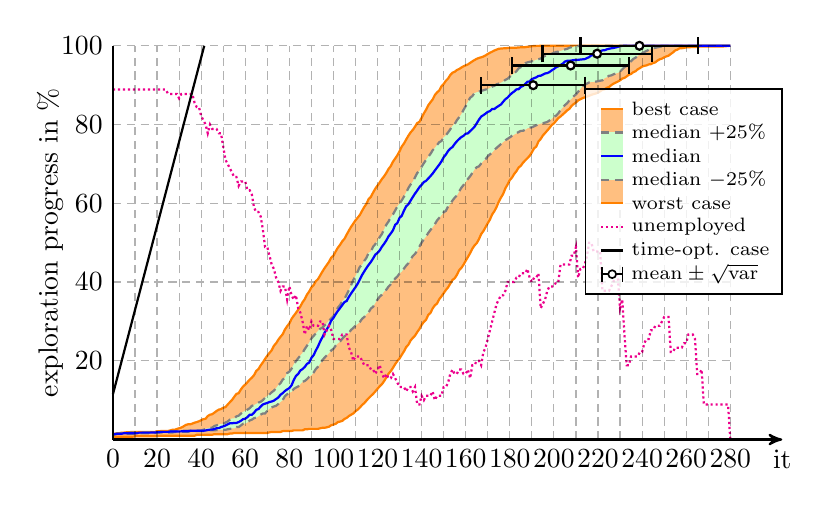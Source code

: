 \begin{tikzpicture}[thick]


% plot data, scaled to 8cm
\begin{scope}[yscale=0.05, xscale=0.028]
\draw[draw=orange, fill=orange!50] (0.00, 0.69) -- (1.00, 0.71) -- (2.00, 0.71) -- (3.00, 0.71) -- (4.00, 0.71) -- (5.00, 0.71) -- (6.00, 0.71) -- (7.00, 0.71) -- (8.00, 0.71) -- (9.00, 0.71) -- (10.00, 0.82) -- (11.00, 0.82) -- (12.00, 0.82) -- (13.00, 0.82) -- (14.00, 0.82) -- (15.00, 0.82) -- (16.00, 0.82) -- (17.00, 0.82) -- (18.00, 0.82) -- (19.00, 0.82) -- (20.00, 0.92) -- (21.00, 0.92) -- (22.00, 0.97) -- (23.00, 0.97) -- (24.00, 0.97) -- (25.00, 0.97) -- (26.00, 0.97) -- (27.00, 0.97) -- (28.00, 0.97) -- (29.00, 0.97) -- (30.00, 0.97) -- (31.00, 0.97) -- (32.00, 0.97) -- (33.00, 0.97) -- (34.00, 0.97) -- (35.00, 0.97) -- (36.00, 0.97) -- (37.00, 0.97) -- (38.00, 1.20) -- (39.00, 1.22) -- (40.00, 1.22) -- (41.00, 1.22) -- (42.00, 1.22) -- (43.00, 1.22) -- (44.00, 1.22) -- (45.00, 1.22) -- (46.00, 1.37) -- (47.00, 1.37) -- (48.00, 1.37) -- (49.00, 1.37) -- (50.00, 1.37) -- (51.00, 1.37) -- (52.00, 1.37) -- (53.00, 1.53) -- (54.00, 1.53) -- (55.00, 1.66) -- (56.00, 1.66) -- (57.00, 1.68) -- (58.00, 1.68) -- (59.00, 1.68) -- (60.00, 1.68) -- (61.00, 1.68) -- (62.00, 1.68) -- (63.00, 1.68) -- (64.00, 1.68) -- (65.00, 1.68) -- (66.00, 1.68) -- (67.00, 1.68) -- (68.00, 1.68) -- (69.00, 1.68) -- (70.00, 1.68) -- (71.00, 1.83) -- (72.00, 1.93) -- (73.00, 1.93) -- (74.00, 1.93) -- (75.00, 1.93) -- (76.00, 1.93) -- (77.00, 2.14) -- (78.00, 2.18) -- (79.00, 2.18) -- (80.00, 2.18) -- (81.00, 2.18) -- (82.00, 2.33) -- (83.00, 2.33) -- (84.00, 2.33) -- (85.00, 2.33) -- (86.00, 2.33) -- (87.00, 2.60) -- (88.00, 2.60) -- (89.00, 2.71) -- (90.00, 2.71) -- (91.00, 2.71) -- (92.00, 2.71) -- (93.00, 2.71) -- (94.00, 2.86) -- (95.00, 2.98) -- (96.00, 2.98) -- (97.00, 3.11) -- (98.00, 3.26) -- (99.00, 3.63) -- (100.00, 3.80) -- (101.00, 3.99) -- (102.00, 4.43) -- (103.00, 4.56) -- (104.00, 4.73) -- (105.00, 5.23) -- (106.00, 5.48) -- (107.00, 5.97) -- (108.00, 6.30) -- (109.00, 6.62) -- (110.00, 7.20) -- (111.00, 7.58) -- (112.00, 8.13) -- (113.00, 8.78) -- (114.00, 9.24) -- (115.00, 9.91) -- (116.00, 10.52) -- (117.00, 11.07) -- (118.00, 11.59) -- (119.00, 12.22) -- (120.00, 12.90) -- (121.00, 13.53) -- (122.00, 14.07) -- (123.00, 14.85) -- (124.00, 15.77) -- (125.00, 16.72) -- (126.00, 17.37) -- (127.00, 18.21) -- (128.00, 19.13) -- (129.00, 19.95) -- (130.00, 20.60) -- (131.00, 21.53) -- (132.00, 22.41) -- (133.00, 23.48) -- (134.00, 24.09) -- (135.00, 25.16) -- (136.00, 25.81) -- (137.00, 26.38) -- (138.00, 27.28) -- (139.00, 28.06) -- (140.00, 29.13) -- (141.00, 29.89) -- (142.00, 30.41) -- (143.00, 31.65) -- (144.00, 32.16) -- (145.00, 33.29) -- (146.00, 34.09) -- (147.00, 34.53) -- (148.00, 35.64) -- (149.00, 36.36) -- (150.00, 37.18) -- (151.00, 37.98) -- (152.00, 38.65) -- (153.00, 39.59) -- (154.00, 40.54) -- (155.00, 40.96) -- (156.00, 41.82) -- (157.00, 43.00) -- (158.00, 43.58) -- (159.00, 44.40) -- (160.00, 45.43) -- (161.00, 46.36) -- (162.00, 47.34) -- (163.00, 48.46) -- (164.00, 49.30) -- (165.00, 49.88) -- (166.00, 50.89) -- (167.00, 52.17) -- (168.00, 52.93) -- (169.00, 53.94) -- (170.00, 54.95) -- (171.00, 55.89) -- (172.00, 57.19) -- (173.00, 57.99) -- (174.00, 59.08) -- (175.00, 60.41) -- (176.00, 61.46) -- (177.00, 62.40) -- (178.00, 63.81) -- (179.00, 64.80) -- (180.00, 65.91) -- (181.00, 66.52) -- (182.00, 67.46) -- (183.00, 68.16) -- (184.00, 69.08) -- (185.00, 69.52) -- (186.00, 70.32) -- (187.00, 70.89) -- (188.00, 71.46) -- (189.00, 72.06) -- (190.00, 72.93) -- (191.00, 73.96) -- (192.00, 74.40) -- (193.00, 75.70) -- (194.00, 76.33) -- (195.00, 77.23) -- (196.00, 77.84) -- (197.00, 78.49) -- (198.00, 79.14) -- (199.00, 79.88) -- (200.00, 80.28) -- (201.00, 80.97) -- (202.00, 81.64) -- (203.00, 82.04) -- (204.00, 82.55) -- (205.00, 83.05) -- (206.00, 83.60) -- (207.00, 83.97) -- (208.00, 84.73) -- (209.00, 85.21) -- (210.00, 85.61) -- (211.00, 86.16) -- (212.00, 86.43) -- (213.00, 86.70) -- (214.00, 86.91) -- (215.00, 87.10) -- (216.00, 87.33) -- (217.00, 87.54) -- (218.00, 87.73) -- (219.00, 87.90) -- (220.00, 88.11) -- (221.00, 88.45) -- (222.00, 88.83) -- (223.00, 88.95) -- (224.00, 89.35) -- (225.00, 89.52) -- (226.00, 90.00) -- (227.00, 90.38) -- (228.00, 90.65) -- (229.00, 90.91) -- (230.00, 91.24) -- (231.00, 91.68) -- (232.00, 91.85) -- (233.00, 92.23) -- (234.00, 92.65) -- (235.00, 92.86) -- (236.00, 93.30) -- (237.00, 93.53) -- (238.00, 94.03) -- (239.00, 94.33) -- (240.00, 94.71) -- (241.00, 94.92) -- (242.00, 95.02) -- (243.00, 95.27) -- (244.00, 95.34) -- (245.00, 95.63) -- (246.00, 95.80) -- (247.00, 96.26) -- (248.00, 96.58) -- (249.00, 96.74) -- (250.00, 97.08) -- (251.00, 97.31) -- (252.00, 97.50) -- (253.00, 97.92) -- (254.00, 98.32) -- (255.00, 98.82) -- (256.00, 99.03) -- (257.00, 99.37) -- (258.00, 99.39) -- (259.00, 99.47) -- (260.00, 99.60) -- (261.00, 99.60) -- (262.00, 99.66) -- (263.00, 99.71) -- (264.00, 99.71) -- (265.00, 99.73) -- (266.00, 99.79) -- (267.00, 99.79) -- (268.00, 99.79) -- (269.00, 99.79) -- (270.00, 99.79) -- (271.00, 99.79) -- (272.00, 99.79) -- (273.00, 99.79) -- (274.00, 99.79) -- (275.00, 99.79) -- (276.00, 99.81) -- (277.00, 99.85) -- (278.00, 99.89) -- (279.00, 99.96) -- (280.00, 100.00) -- (280.00, 100.00) -- (279.00, 100.00) -- (278.00, 100.00) -- (277.00, 100.00) -- (276.00, 100.00) -- (275.00, 100.00) -- (274.00, 100.00) -- (273.00, 100.00) -- (272.00, 100.00) -- (271.00, 100.00) -- (270.00, 100.00) -- (269.00, 100.00) -- (268.00, 100.00) -- (267.00, 100.00) -- (266.00, 100.00) -- (265.00, 100.00) -- (264.00, 100.00) -- (263.00, 100.00) -- (262.00, 100.00) -- (261.00, 100.00) -- (260.00, 100.00) -- (259.00, 100.00) -- (258.00, 100.00) -- (257.00, 100.00) -- (256.00, 100.00) -- (255.00, 100.00) -- (254.00, 100.00) -- (253.00, 100.00) -- (252.00, 100.00) -- (251.00, 100.00) -- (250.00, 100.00) -- (249.00, 100.00) -- (248.00, 100.00) -- (247.00, 100.00) -- (246.00, 100.00) -- (245.00, 100.00) -- (244.00, 100.00) -- (243.00, 100.00) -- (242.00, 100.00) -- (241.00, 100.00) -- (240.00, 100.00) -- (239.00, 100.00) -- (238.00, 100.00) -- (237.00, 100.00) -- (236.00, 100.00) -- (235.00, 100.00) -- (234.00, 100.00) -- (233.00, 100.00) -- (232.00, 100.00) -- (231.00, 100.00) -- (230.00, 100.00) -- (229.00, 100.00) -- (228.00, 100.00) -- (227.00, 100.00) -- (226.00, 100.00) -- (225.00, 100.00) -- (224.00, 100.00) -- (223.00, 100.00) -- (222.00, 100.00) -- (221.00, 100.00) -- (220.00, 100.00) -- (219.00, 100.00) -- (218.00, 100.00) -- (217.00, 100.00) -- (216.00, 100.00) -- (215.00, 100.00) -- (214.00, 100.00) -- (213.00, 100.00) -- (212.00, 100.00) -- (211.00, 100.00) -- (210.00, 100.00) -- (209.00, 100.00) -- (208.00, 100.00) -- (207.00, 100.00) -- (206.00, 100.00) -- (205.00, 100.00) -- (204.00, 100.00) -- (203.00, 100.00) -- (202.00, 100.00) -- (201.00, 100.00) -- (200.00, 100.00) -- (199.00, 100.00) -- (198.00, 100.00) -- (197.00, 100.00) -- (196.00, 100.00) -- (195.00, 100.00) -- (194.00, 100.00) -- (193.00, 99.98) -- (192.00, 99.98) -- (191.00, 99.96) -- (190.00, 99.89) -- (189.00, 99.81) -- (188.00, 99.75) -- (187.00, 99.66) -- (186.00, 99.66) -- (185.00, 99.62) -- (184.00, 99.58) -- (183.00, 99.52) -- (182.00, 99.50) -- (181.00, 99.50) -- (180.00, 99.50) -- (179.00, 99.45) -- (178.00, 99.37) -- (177.00, 99.35) -- (176.00, 99.31) -- (175.00, 99.24) -- (174.00, 99.03) -- (173.00, 98.80) -- (172.00, 98.51) -- (171.00, 98.24) -- (170.00, 97.92) -- (169.00, 97.56) -- (168.00, 97.27) -- (167.00, 97.08) -- (166.00, 96.91) -- (165.00, 96.70) -- (164.00, 96.39) -- (163.00, 96.05) -- (162.00, 95.67) -- (161.00, 95.27) -- (160.00, 95.04) -- (159.00, 94.79) -- (158.00, 94.48) -- (157.00, 94.10) -- (156.00, 93.85) -- (155.00, 93.40) -- (154.00, 93.17) -- (153.00, 92.59) -- (152.00, 91.68) -- (151.00, 91.14) -- (150.00, 90.30) -- (149.00, 89.71) -- (148.00, 88.66) -- (147.00, 88.17) -- (146.00, 87.50) -- (145.00, 86.37) -- (144.00, 85.65) -- (143.00, 84.88) -- (142.00, 83.76) -- (141.00, 82.82) -- (140.00, 81.71) -- (139.00, 80.68) -- (138.00, 80.38) -- (137.00, 79.46) -- (136.00, 78.64) -- (135.00, 78.01) -- (134.00, 77.17) -- (133.00, 76.20) -- (132.00, 75.19) -- (131.00, 74.42) -- (130.00, 73.22) -- (129.00, 72.21) -- (128.00, 71.37) -- (127.00, 70.57) -- (126.00, 69.44) -- (125.00, 68.73) -- (124.00, 67.72) -- (123.00, 66.86) -- (122.00, 66.18) -- (121.00, 65.30) -- (120.00, 64.50) -- (119.00, 63.73) -- (118.00, 62.74) -- (117.00, 61.65) -- (116.00, 61.10) -- (115.00, 59.90) -- (114.00, 59.08) -- (113.00, 58.10) -- (112.00, 57.05) -- (111.00, 56.35) -- (110.00, 55.68) -- (109.00, 54.84) -- (108.00, 54.02) -- (107.00, 53.06) -- (106.00, 52.05) -- (105.00, 50.98) -- (104.00, 50.35) -- (103.00, 49.44) -- (102.00, 48.73) -- (101.00, 47.76) -- (100.00, 46.69) -- (99.00, 46.21) -- (98.00, 45.14) -- (97.00, 44.34) -- (96.00, 43.54) -- (95.00, 42.66) -- (94.00, 41.69) -- (93.00, 40.75) -- (92.00, 40.20) -- (91.00, 39.21) -- (90.00, 38.63) -- (89.00, 37.58) -- (88.00, 36.82) -- (87.00, 35.66) -- (86.00, 34.87) -- (85.00, 33.82) -- (84.00, 32.98) -- (83.00, 32.16) -- (82.00, 31.44) -- (81.00, 30.64) -- (80.00, 29.49) -- (79.00, 28.78) -- (78.00, 27.94) -- (77.00, 26.76) -- (76.00, 26.09) -- (75.00, 25.35) -- (74.00, 24.45) -- (73.00, 23.82) -- (72.00, 22.68) -- (71.00, 21.99) -- (70.00, 21.28) -- (69.00, 20.48) -- (68.00, 19.60) -- (67.00, 18.82) -- (66.00, 17.90) -- (65.00, 17.43) -- (64.00, 16.36) -- (63.00, 15.71) -- (62.00, 15.21) -- (61.00, 14.56) -- (60.00, 13.95) -- (59.00, 13.46) -- (58.00, 12.69) -- (57.00, 11.76) -- (56.00, 11.59) -- (55.00, 10.84) -- (54.00, 10.04) -- (53.00, 9.47) -- (52.00, 8.86) -- (51.00, 8.23) -- (50.00, 8.07) -- (49.00, 7.73) -- (48.00, 7.60) -- (47.00, 7.25) -- (46.00, 6.83) -- (45.00, 6.43) -- (44.00, 6.30) -- (43.00, 5.97) -- (42.00, 5.27) -- (41.00, 5.17) -- (40.00, 4.89) -- (39.00, 4.64) -- (38.00, 4.43) -- (37.00, 4.28) -- (36.00, 4.05) -- (35.00, 3.86) -- (34.00, 3.86) -- (33.00, 3.70) -- (32.00, 3.34) -- (31.00, 3.05) -- (30.00, 2.86) -- (29.00, 2.67) -- (28.00, 2.48) -- (27.00, 2.48) -- (26.00, 2.31) -- (25.00, 2.18) -- (24.00, 2.18) -- (23.00, 2.16) -- (22.00, 2.16) -- (21.00, 2.12) -- (20.00, 2.12) -- (19.00, 1.91) -- (18.00, 1.89) -- (17.00, 1.89) -- (16.00, 1.89) -- (15.00, 1.89) -- (14.00, 1.89) -- (13.00, 1.89) -- (12.00, 1.89) -- (11.00, 1.89) -- (10.00, 1.89) -- (9.00, 1.89) -- (8.00, 1.89) -- (7.00, 1.83) -- (6.00, 1.83) -- (5.00, 1.76) -- (4.00, 1.76) -- (3.00, 1.62) -- (2.00, 1.62) -- (1.00, 1.47) -- (0.00, 1.28);
\draw[gray, densely dashed, fill=green!20] (0.00, 1.28) -- (1.00, 1.28) -- (2.00, 1.47) -- (3.00, 1.47) -- (4.00, 1.47) -- (5.00, 1.47) -- (6.00, 1.47) -- (7.00, 1.47) -- (8.00, 1.47) -- (9.00, 1.47) -- (10.00, 1.53) -- (11.00, 1.62) -- (12.00, 1.62) -- (13.00, 1.62) -- (14.00, 1.62) -- (15.00, 1.62) -- (16.00, 1.62) -- (17.00, 1.62) -- (18.00, 1.68) -- (19.00, 1.68) -- (20.00, 1.79) -- (21.00, 1.79) -- (22.00, 1.79) -- (23.00, 1.79) -- (24.00, 1.79) -- (25.00, 1.79) -- (26.00, 1.79) -- (27.00, 1.79) -- (28.00, 1.93) -- (29.00, 1.95) -- (30.00, 1.95) -- (31.00, 1.95) -- (32.00, 1.95) -- (33.00, 1.95) -- (34.00, 1.95) -- (35.00, 2.12) -- (36.00, 2.18) -- (37.00, 2.18) -- (38.00, 2.18) -- (39.00, 2.18) -- (40.00, 2.18) -- (41.00, 2.18) -- (42.00, 2.21) -- (43.00, 2.21) -- (44.00, 2.37) -- (45.00, 2.37) -- (46.00, 2.37) -- (47.00, 2.39) -- (48.00, 2.46) -- (49.00, 2.46) -- (50.00, 2.46) -- (51.00, 2.46) -- (52.00, 2.60) -- (53.00, 2.71) -- (54.00, 2.81) -- (55.00, 2.81) -- (56.00, 3.17) -- (57.00, 3.17) -- (58.00, 3.57) -- (59.00, 3.99) -- (60.00, 4.05) -- (61.00, 4.35) -- (62.00, 4.83) -- (63.00, 5.06) -- (64.00, 5.42) -- (65.00, 5.59) -- (66.00, 5.92) -- (67.00, 6.32) -- (68.00, 6.62) -- (69.00, 6.62) -- (70.00, 7.31) -- (71.00, 7.88) -- (72.00, 8.15) -- (73.00, 8.40) -- (74.00, 8.59) -- (75.00, 9.03) -- (76.00, 9.54) -- (77.00, 10.02) -- (78.00, 11.01) -- (79.00, 11.49) -- (80.00, 11.87) -- (81.00, 12.10) -- (82.00, 12.85) -- (83.00, 13.19) -- (84.00, 13.48) -- (85.00, 14.07) -- (86.00, 14.68) -- (87.00, 14.87) -- (88.00, 15.33) -- (89.00, 15.92) -- (90.00, 16.34) -- (91.00, 17.01) -- (92.00, 17.90) -- (93.00, 18.50) -- (94.00, 19.32) -- (95.00, 20.18) -- (96.00, 20.81) -- (97.00, 21.40) -- (98.00, 21.95) -- (99.00, 22.64) -- (100.00, 23.04) -- (101.00, 23.84) -- (102.00, 24.45) -- (103.00, 24.89) -- (104.00, 25.60) -- (105.00, 26.21) -- (106.00, 26.59) -- (107.00, 27.03) -- (108.00, 27.85) -- (109.00, 28.33) -- (110.00, 28.90) -- (111.00, 29.38) -- (112.00, 29.87) -- (113.00, 30.67) -- (114.00, 31.13) -- (115.00, 31.86) -- (116.00, 32.33) -- (117.00, 33.29) -- (118.00, 33.71) -- (119.00, 34.74) -- (120.00, 35.54) -- (121.00, 36.29) -- (122.00, 36.82) -- (123.00, 37.62) -- (124.00, 38.06) -- (125.00, 38.86) -- (126.00, 39.42) -- (127.00, 40.20) -- (128.00, 40.87) -- (129.00, 41.42) -- (130.00, 42.16) -- (131.00, 42.68) -- (132.00, 43.42) -- (133.00, 44.17) -- (134.00, 44.78) -- (135.00, 45.75) -- (136.00, 46.61) -- (137.00, 47.15) -- (138.00, 47.95) -- (139.00, 49.00) -- (140.00, 50.01) -- (141.00, 50.85) -- (142.00, 51.56) -- (143.00, 52.47) -- (144.00, 53.22) -- (145.00, 53.92) -- (146.00, 54.72) -- (147.00, 55.64) -- (148.00, 56.31) -- (149.00, 56.98) -- (150.00, 57.72) -- (151.00, 58.08) -- (152.00, 59.17) -- (153.00, 59.82) -- (154.00, 60.70) -- (155.00, 61.42) -- (156.00, 61.98) -- (157.00, 62.99) -- (158.00, 63.94) -- (159.00, 64.63) -- (160.00, 65.45) -- (161.00, 66.18) -- (162.00, 66.88) -- (163.00, 67.72) -- (164.00, 68.60) -- (165.00, 69.17) -- (166.00, 69.38) -- (167.00, 70.11) -- (168.00, 70.78) -- (169.00, 71.20) -- (170.00, 71.92) -- (171.00, 72.44) -- (172.00, 72.88) -- (173.00, 73.56) -- (174.00, 74.08) -- (175.00, 74.56) -- (176.00, 75.07) -- (177.00, 75.59) -- (178.00, 76.01) -- (179.00, 76.37) -- (180.00, 76.75) -- (181.00, 77.15) -- (182.00, 77.44) -- (183.00, 77.78) -- (184.00, 78.11) -- (185.00, 78.39) -- (186.00, 78.41) -- (187.00, 78.70) -- (188.00, 79.04) -- (189.00, 79.21) -- (190.00, 79.31) -- (191.00, 79.56) -- (192.00, 79.82) -- (193.00, 80.07) -- (194.00, 80.24) -- (195.00, 80.34) -- (196.00, 80.49) -- (197.00, 80.66) -- (198.00, 81.05) -- (199.00, 81.41) -- (200.00, 81.96) -- (201.00, 82.27) -- (202.00, 82.86) -- (203.00, 83.68) -- (204.00, 84.33) -- (205.00, 84.94) -- (206.00, 85.42) -- (207.00, 86.12) -- (208.00, 86.54) -- (209.00, 87.19) -- (210.00, 87.65) -- (211.00, 88.32) -- (212.00, 89.08) -- (213.00, 89.77) -- (214.00, 90.11) -- (215.00, 90.42) -- (216.00, 90.70) -- (217.00, 90.82) -- (218.00, 90.86) -- (219.00, 90.91) -- (220.00, 91.01) -- (221.00, 91.14) -- (222.00, 91.22) -- (223.00, 91.75) -- (224.00, 92.02) -- (225.00, 92.38) -- (226.00, 92.48) -- (227.00, 92.75) -- (228.00, 92.94) -- (229.00, 93.11) -- (230.00, 93.45) -- (231.00, 94.03) -- (232.00, 94.56) -- (233.00, 94.92) -- (234.00, 95.42) -- (235.00, 96.09) -- (236.00, 96.66) -- (237.00, 96.98) -- (238.00, 97.40) -- (239.00, 97.84) -- (240.00, 98.09) -- (241.00, 98.40) -- (242.00, 98.70) -- (243.00, 98.97) -- (244.00, 99.26) -- (245.00, 99.37) -- (246.00, 99.50) -- (247.00, 99.62) -- (248.00, 99.75) -- (249.00, 99.85) -- (250.00, 99.94) -- (251.00, 99.98) -- (252.00, 99.98) -- (253.00, 99.98) -- (254.00, 99.98) -- (255.00, 99.98) -- (256.00, 99.98) -- (257.00, 99.98) -- (258.00, 99.98) -- (259.00, 99.98) -- (260.00, 99.98) -- (261.00, 99.98) -- (262.00, 99.98) -- (263.00, 99.98) -- (264.00, 99.98) -- (265.00, 100.00) -- (266.00, 100.00) -- (267.00, 100.00) -- (268.00, 100.00) -- (269.00, 100.00) -- (270.00, 100.00) -- (271.00, 100.00) -- (272.00, 100.00) -- (273.00, 100.00) -- (274.00, 100.00) -- (275.00, 100.00) -- (276.00, 100.00) -- (277.00, 100.00) -- (278.00, 100.00) -- (279.00, 100.00) -- (280.00, 100.00) -- (280.00, 100.00) -- (279.00, 100.00) -- (278.00, 100.00) -- (277.00, 100.00) -- (276.00, 100.00) -- (275.00, 100.00) -- (274.00, 100.00) -- (273.00, 100.00) -- (272.00, 100.00) -- (271.00, 100.00) -- (270.00, 100.00) -- (269.00, 100.00) -- (268.00, 100.00) -- (267.00, 100.00) -- (266.00, 100.00) -- (265.00, 100.00) -- (264.00, 100.00) -- (263.00, 100.00) -- (262.00, 100.00) -- (261.00, 100.00) -- (260.00, 100.00) -- (259.00, 100.00) -- (258.00, 100.00) -- (257.00, 100.00) -- (256.00, 100.00) -- (255.00, 100.00) -- (254.00, 100.00) -- (253.00, 100.00) -- (252.00, 100.00) -- (251.00, 100.00) -- (250.00, 100.00) -- (249.00, 100.00) -- (248.00, 100.00) -- (247.00, 100.00) -- (246.00, 100.00) -- (245.00, 100.00) -- (244.00, 100.00) -- (243.00, 100.00) -- (242.00, 100.00) -- (241.00, 100.00) -- (240.00, 100.00) -- (239.00, 100.00) -- (238.00, 100.00) -- (237.00, 100.00) -- (236.00, 100.00) -- (235.00, 100.00) -- (234.00, 100.00) -- (233.00, 100.00) -- (232.00, 100.00) -- (231.00, 100.00) -- (230.00, 100.00) -- (229.00, 100.00) -- (228.00, 100.00) -- (227.00, 100.00) -- (226.00, 100.00) -- (225.00, 100.00) -- (224.00, 100.00) -- (223.00, 100.00) -- (222.00, 100.00) -- (221.00, 99.98) -- (220.00, 99.98) -- (219.00, 99.98) -- (218.00, 99.98) -- (217.00, 99.98) -- (216.00, 99.98) -- (215.00, 99.98) -- (214.00, 99.98) -- (213.00, 99.98) -- (212.00, 99.98) -- (211.00, 99.92) -- (210.00, 99.89) -- (209.00, 99.81) -- (208.00, 99.64) -- (207.00, 99.52) -- (206.00, 99.22) -- (205.00, 99.08) -- (204.00, 98.89) -- (203.00, 98.70) -- (202.00, 98.49) -- (201.00, 98.45) -- (200.00, 98.21) -- (199.00, 97.98) -- (198.00, 97.88) -- (197.00, 97.69) -- (196.00, 97.42) -- (195.00, 97.19) -- (194.00, 96.77) -- (193.00, 96.60) -- (192.00, 96.45) -- (191.00, 96.24) -- (190.00, 96.05) -- (189.00, 95.93) -- (188.00, 95.80) -- (187.00, 95.59) -- (186.00, 95.19) -- (185.00, 94.58) -- (184.00, 94.27) -- (183.00, 93.55) -- (182.00, 93.01) -- (181.00, 92.59) -- (180.00, 92.17) -- (179.00, 91.62) -- (178.00, 91.35) -- (177.00, 90.95) -- (176.00, 90.63) -- (175.00, 90.40) -- (174.00, 90.23) -- (173.00, 89.83) -- (172.00, 89.65) -- (171.00, 89.33) -- (170.00, 88.99) -- (169.00, 88.91) -- (168.00, 88.70) -- (167.00, 88.55) -- (166.00, 88.38) -- (165.00, 88.20) -- (164.00, 88.01) -- (163.00, 87.23) -- (162.00, 86.81) -- (161.00, 85.74) -- (160.00, 84.69) -- (159.00, 83.72) -- (158.00, 82.59) -- (157.00, 81.85) -- (156.00, 81.10) -- (155.00, 80.15) -- (154.00, 79.67) -- (153.00, 78.79) -- (152.00, 78.01) -- (151.00, 77.27) -- (150.00, 76.77) -- (149.00, 75.82) -- (148.00, 75.53) -- (147.00, 74.80) -- (146.00, 74.06) -- (145.00, 73.47) -- (144.00, 72.53) -- (143.00, 71.81) -- (142.00, 71.04) -- (141.00, 70.20) -- (140.00, 69.29) -- (139.00, 68.20) -- (138.00, 67.72) -- (137.00, 66.56) -- (136.00, 65.51) -- (135.00, 64.78) -- (134.00, 63.89) -- (133.00, 62.76) -- (132.00, 61.71) -- (131.00, 60.76) -- (130.00, 59.97) -- (129.00, 59.21) -- (128.00, 58.18) -- (127.00, 57.17) -- (126.00, 56.42) -- (125.00, 55.39) -- (124.00, 54.57) -- (123.00, 53.41) -- (122.00, 52.22) -- (121.00, 51.42) -- (120.00, 50.47) -- (119.00, 49.63) -- (118.00, 48.98) -- (117.00, 47.72) -- (116.00, 47.45) -- (115.00, 46.19) -- (114.00, 45.37) -- (113.00, 44.34) -- (112.00, 43.88) -- (111.00, 42.68) -- (110.00, 41.50) -- (109.00, 40.50) -- (108.00, 39.19) -- (107.00, 37.93) -- (106.00, 36.84) -- (105.00, 35.71) -- (104.00, 35.12) -- (103.00, 34.13) -- (102.00, 33.50) -- (101.00, 32.26) -- (100.00, 31.32) -- (99.00, 30.77) -- (98.00, 30.22) -- (97.00, 29.55) -- (96.00, 29.01) -- (95.00, 28.42) -- (94.00, 28.12) -- (93.00, 27.58) -- (92.00, 26.93) -- (91.00, 26.32) -- (90.00, 25.67) -- (89.00, 24.57) -- (88.00, 23.84) -- (87.00, 23.00) -- (86.00, 22.01) -- (85.00, 21.34) -- (84.00, 20.63) -- (83.00, 19.91) -- (82.00, 19.09) -- (81.00, 17.98) -- (80.00, 17.24) -- (79.00, 16.87) -- (78.00, 15.67) -- (77.00, 15.23) -- (76.00, 14.32) -- (75.00, 13.80) -- (74.00, 13.06) -- (73.00, 12.43) -- (72.00, 12.01) -- (71.00, 11.49) -- (70.00, 11.09) -- (69.00, 10.61) -- (68.00, 10.02) -- (67.00, 9.60) -- (66.00, 9.39) -- (65.00, 9.05) -- (64.00, 8.74) -- (63.00, 8.55) -- (62.00, 7.96) -- (61.00, 7.60) -- (60.00, 7.29) -- (59.00, 7.02) -- (58.00, 6.57) -- (57.00, 6.05) -- (56.00, 5.88) -- (55.00, 5.38) -- (54.00, 5.38) -- (53.00, 5.04) -- (52.00, 4.56) -- (51.00, 4.31) -- (50.00, 3.99) -- (49.00, 3.99) -- (48.00, 3.80) -- (47.00, 3.61) -- (46.00, 3.44) -- (45.00, 3.02) -- (44.00, 3.02) -- (43.00, 2.88) -- (42.00, 2.71) -- (41.00, 2.48) -- (40.00, 2.29) -- (39.00, 2.29) -- (38.00, 2.29) -- (37.00, 2.29) -- (36.00, 2.29) -- (35.00, 2.23) -- (34.00, 2.23) -- (33.00, 2.23) -- (32.00, 2.21) -- (31.00, 2.21) -- (30.00, 2.14) -- (29.00, 2.14) -- (28.00, 2.14) -- (27.00, 2.08) -- (26.00, 2.08) -- (25.00, 2.04) -- (24.00, 2.04) -- (23.00, 1.95) -- (22.00, 1.95) -- (21.00, 1.91) -- (20.00, 1.91) -- (19.00, 1.89) -- (18.00, 1.89) -- (17.00, 1.79) -- (16.00, 1.79) -- (15.00, 1.79) -- (14.00, 1.79) -- (13.00, 1.79) -- (12.00, 1.79) -- (11.00, 1.79) -- (10.00, 1.79) -- (9.00, 1.79) -- (8.00, 1.79) -- (7.00, 1.72) -- (6.00, 1.72) -- (5.00, 1.72) -- (4.00, 1.62) -- (3.00, 1.55) -- (2.00, 1.55) -- (1.00, 1.47) -- (0.00, 1.28);
\draw[blue] (0.00, 1.28) -- (1.00, 1.39) -- (2.00, 1.47) -- (3.00, 1.47) -- (4.00, 1.47) -- (5.00, 1.62) -- (6.00, 1.62) -- (7.00, 1.62) -- (8.00, 1.62) -- (9.00, 1.62) -- (10.00, 1.62) -- (11.00, 1.62) -- (12.00, 1.76) -- (13.00, 1.76) -- (14.00, 1.76) -- (15.00, 1.76) -- (16.00, 1.76) -- (17.00, 1.76) -- (18.00, 1.79) -- (19.00, 1.79) -- (20.00, 1.85) -- (21.00, 1.85) -- (22.00, 1.95) -- (23.00, 1.95) -- (24.00, 1.95) -- (25.00, 1.95) -- (26.00, 2.04) -- (27.00, 2.04) -- (28.00, 2.06) -- (29.00, 2.06) -- (30.00, 2.06) -- (31.00, 2.08) -- (32.00, 2.12) -- (33.00, 2.12) -- (34.00, 2.12) -- (35.00, 2.21) -- (36.00, 2.23) -- (37.00, 2.23) -- (38.00, 2.23) -- (39.00, 2.23) -- (40.00, 2.23) -- (41.00, 2.23) -- (42.00, 2.29) -- (43.00, 2.42) -- (44.00, 2.52) -- (45.00, 2.52) -- (46.00, 2.65) -- (47.00, 2.90) -- (48.00, 2.90) -- (49.00, 3.17) -- (50.00, 3.34) -- (51.00, 3.55) -- (52.00, 3.86) -- (53.00, 4.12) -- (54.00, 4.12) -- (55.00, 4.22) -- (56.00, 4.22) -- (57.00, 4.43) -- (58.00, 4.75) -- (59.00, 5.17) -- (60.00, 5.29) -- (61.00, 5.71) -- (62.00, 6.30) -- (63.00, 6.30) -- (64.00, 6.81) -- (65.00, 7.54) -- (66.00, 7.75) -- (67.00, 8.38) -- (68.00, 8.91) -- (69.00, 9.12) -- (70.00, 9.30) -- (71.00, 9.54) -- (72.00, 9.66) -- (73.00, 9.89) -- (74.00, 10.29) -- (75.00, 10.67) -- (76.00, 11.38) -- (77.00, 11.78) -- (78.00, 12.33) -- (79.00, 12.73) -- (80.00, 13.06) -- (81.00, 13.78) -- (82.00, 15.10) -- (83.00, 16.15) -- (84.00, 16.66) -- (85.00, 17.54) -- (86.00, 17.90) -- (87.00, 18.44) -- (88.00, 19.22) -- (89.00, 19.53) -- (90.00, 20.73) -- (91.00, 21.42) -- (92.00, 22.60) -- (93.00, 23.65) -- (94.00, 24.93) -- (95.00, 25.98) -- (96.00, 27.16) -- (97.00, 28.00) -- (98.00, 28.96) -- (99.00, 30.20) -- (100.00, 30.88) -- (101.00, 31.82) -- (102.00, 32.68) -- (103.00, 33.38) -- (104.00, 34.15) -- (105.00, 34.91) -- (106.00, 35.18) -- (107.00, 36.23) -- (108.00, 37.09) -- (109.00, 37.89) -- (110.00, 38.69) -- (111.00, 39.59) -- (112.00, 40.68) -- (113.00, 41.80) -- (114.00, 42.72) -- (115.00, 43.60) -- (116.00, 44.40) -- (117.00, 45.12) -- (118.00, 46.00) -- (119.00, 46.96) -- (120.00, 47.41) -- (121.00, 48.04) -- (122.00, 48.98) -- (123.00, 49.72) -- (124.00, 50.58) -- (125.00, 51.61) -- (126.00, 52.34) -- (127.00, 53.14) -- (128.00, 54.53) -- (129.00, 54.99) -- (130.00, 56.31) -- (131.00, 56.84) -- (132.00, 58.16) -- (133.00, 59.23) -- (134.00, 59.76) -- (135.00, 60.68) -- (136.00, 61.60) -- (137.00, 62.47) -- (138.00, 63.24) -- (139.00, 64.10) -- (140.00, 64.69) -- (141.00, 65.39) -- (142.00, 65.70) -- (143.00, 66.29) -- (144.00, 66.90) -- (145.00, 67.55) -- (146.00, 68.33) -- (147.00, 69.08) -- (148.00, 69.82) -- (149.00, 70.64) -- (150.00, 71.69) -- (151.00, 72.38) -- (152.00, 73.28) -- (153.00, 73.89) -- (154.00, 74.29) -- (155.00, 75.09) -- (156.00, 75.76) -- (157.00, 76.31) -- (158.00, 76.83) -- (159.00, 77.13) -- (160.00, 77.67) -- (161.00, 77.76) -- (162.00, 78.32) -- (163.00, 78.85) -- (164.00, 79.44) -- (165.00, 80.32) -- (166.00, 81.24) -- (167.00, 82.02) -- (168.00, 82.38) -- (169.00, 82.78) -- (170.00, 83.22) -- (171.00, 83.41) -- (172.00, 83.95) -- (173.00, 83.95) -- (174.00, 84.39) -- (175.00, 84.75) -- (176.00, 85.11) -- (177.00, 85.80) -- (178.00, 86.45) -- (179.00, 86.85) -- (180.00, 87.50) -- (181.00, 88.01) -- (182.00, 88.41) -- (183.00, 88.93) -- (184.00, 88.99) -- (185.00, 89.56) -- (186.00, 89.81) -- (187.00, 90.32) -- (188.00, 90.86) -- (189.00, 90.95) -- (190.00, 91.54) -- (191.00, 91.77) -- (192.00, 92.00) -- (193.00, 92.35) -- (194.00, 92.40) -- (195.00, 92.67) -- (196.00, 92.98) -- (197.00, 93.07) -- (198.00, 93.34) -- (199.00, 93.76) -- (200.00, 94.10) -- (201.00, 94.54) -- (202.00, 94.81) -- (203.00, 95.15) -- (204.00, 95.46) -- (205.00, 95.99) -- (206.00, 96.18) -- (207.00, 96.18) -- (208.00, 96.28) -- (209.00, 96.37) -- (210.00, 96.37) -- (211.00, 96.45) -- (212.00, 96.51) -- (213.00, 96.56) -- (214.00, 96.62) -- (215.00, 96.89) -- (216.00, 97.12) -- (217.00, 97.61) -- (218.00, 97.61) -- (219.00, 98.05) -- (220.00, 98.42) -- (221.00, 98.59) -- (222.00, 98.84) -- (223.00, 98.87) -- (224.00, 99.10) -- (225.00, 99.26) -- (226.00, 99.37) -- (227.00, 99.45) -- (228.00, 99.58) -- (229.00, 99.73) -- (230.00, 99.94) -- (231.00, 99.98) -- (232.00, 100.00) -- (233.00, 100.00) -- (234.00, 100.00) -- (235.00, 100.00) -- (236.00, 100.00) -- (237.00, 100.00) -- (238.00, 100.00) -- (239.00, 100.00) -- (240.00, 100.00) -- (241.00, 100.00) -- (242.00, 100.00) -- (243.00, 100.00) -- (244.00, 100.00) -- (245.00, 100.00) -- (246.00, 100.00) -- (247.00, 100.00) -- (248.00, 100.00) -- (249.00, 100.00) -- (250.00, 100.00) -- (251.00, 100.00) -- (252.00, 100.00) -- (253.00, 100.00) -- (254.00, 100.00) -- (255.00, 100.00) -- (256.00, 100.00) -- (257.00, 100.00) -- (258.00, 100.00) -- (259.00, 100.00) -- (260.00, 100.00) -- (261.00, 100.00) -- (262.00, 100.00) -- (263.00, 100.00) -- (264.00, 100.00) -- (265.00, 100.00) -- (266.00, 100.00) -- (267.00, 100.00) -- (268.00, 100.00) -- (269.00, 100.00) -- (270.00, 100.00) -- (271.00, 100.00) -- (272.00, 100.00) -- (273.00, 100.00) -- (274.00, 100.00) -- (275.00, 100.00) -- (276.00, 100.00) -- (277.00, 100.00) -- (278.00, 100.00) -- (279.00, 100.00) -- (280.00, 100.00);
\draw[densely dotted, magenta] (0.00, 88.89) -- (1.00, 88.89) -- (2.00, 88.89) -- (3.00, 88.89) -- (4.00, 88.89) -- (5.00, 88.89) -- (6.00, 88.89) -- (7.00, 88.89) -- (8.00, 88.89) -- (9.00, 88.89) -- (10.00, 88.89) -- (11.00, 88.89) -- (12.00, 88.89) -- (13.00, 88.89) -- (14.00, 88.89) -- (15.00, 88.89) -- (16.00, 88.89) -- (17.00, 88.89) -- (18.00, 88.89) -- (19.00, 88.89) -- (20.00, 88.89) -- (21.00, 88.89) -- (22.00, 88.89) -- (23.00, 88.89) -- (24.00, 88.89) -- (25.00, 87.78) -- (26.00, 87.78) -- (27.00, 87.78) -- (28.00, 87.78) -- (29.00, 87.78) -- (30.00, 86.67) -- (31.00, 87.78) -- (32.00, 87.78) -- (33.00, 87.78) -- (34.00, 87.78) -- (35.00, 87.78) -- (36.00, 87.78) -- (37.00, 85.56) -- (38.00, 84.44) -- (39.00, 84.44) -- (40.00, 82.22) -- (41.00, 81.11) -- (42.00, 80.00) -- (43.00, 77.78) -- (44.00, 80.00) -- (45.00, 78.89) -- (46.00, 78.89) -- (47.00, 78.89) -- (48.00, 77.78) -- (49.00, 77.78) -- (50.00, 74.44) -- (51.00, 71.11) -- (52.00, 70.00) -- (53.00, 68.89) -- (54.00, 67.78) -- (55.00, 66.67) -- (56.00, 66.67) -- (57.00, 64.44) -- (58.00, 65.56) -- (59.00, 65.56) -- (60.00, 65.56) -- (61.00, 63.33) -- (62.00, 63.33) -- (63.00, 62.22) -- (64.00, 58.89) -- (65.00, 57.78) -- (66.00, 57.78) -- (67.00, 56.67) -- (68.00, 53.33) -- (69.00, 48.89) -- (70.00, 48.89) -- (71.00, 46.67) -- (72.00, 44.44) -- (73.00, 43.33) -- (74.00, 41.11) -- (75.00, 40.00) -- (76.00, 37.78) -- (77.00, 38.89) -- (78.00, 38.89) -- (79.00, 35.56) -- (80.00, 38.89) -- (81.00, 36.67) -- (82.00, 35.56) -- (83.00, 36.67) -- (84.00, 33.33) -- (85.00, 32.22) -- (86.00, 30.00) -- (87.00, 26.67) -- (88.00, 28.89) -- (89.00, 27.78) -- (90.00, 30.00) -- (91.00, 28.89) -- (92.00, 28.89) -- (93.00, 28.89) -- (94.00, 30.00) -- (95.00, 30.00) -- (96.00, 26.67) -- (97.00, 27.78) -- (98.00, 28.89) -- (99.00, 27.78) -- (100.00, 25.56) -- (101.00, 25.56) -- (102.00, 25.56) -- (103.00, 25.56) -- (104.00, 26.67) -- (105.00, 26.67) -- (106.00, 26.67) -- (107.00, 23.33) -- (108.00, 22.22) -- (109.00, 20.00) -- (110.00, 21.11) -- (111.00, 21.11) -- (112.00, 21.11) -- (113.00, 20.00) -- (114.00, 18.89) -- (115.00, 18.89) -- (116.00, 18.89) -- (117.00, 17.78) -- (118.00, 17.78) -- (119.00, 16.67) -- (120.00, 17.78) -- (121.00, 18.89) -- (122.00, 16.67) -- (123.00, 15.56) -- (124.00, 16.67) -- (125.00, 15.56) -- (126.00, 15.56) -- (127.00, 16.67) -- (128.00, 15.56) -- (129.00, 14.44) -- (130.00, 13.33) -- (131.00, 13.33) -- (132.00, 13.33) -- (133.00, 12.22) -- (134.00, 13.33) -- (135.00, 13.33) -- (136.00, 12.22) -- (137.00, 13.33) -- (138.00, 8.89) -- (139.00, 8.89) -- (140.00, 11.11) -- (141.00, 10.00) -- (142.00, 11.11) -- (143.00, 11.11) -- (144.00, 11.11) -- (145.00, 12.22) -- (146.00, 10.00) -- (147.00, 11.11) -- (148.00, 11.11) -- (149.00, 11.11) -- (150.00, 13.33) -- (151.00, 13.33) -- (152.00, 14.44) -- (153.00, 16.67) -- (154.00, 17.78) -- (155.00, 16.67) -- (156.00, 16.67) -- (157.00, 17.78) -- (158.00, 17.78) -- (159.00, 16.67) -- (160.00, 16.67) -- (161.00, 17.78) -- (162.00, 15.56) -- (163.00, 18.89) -- (164.00, 18.89) -- (165.00, 20.00) -- (166.00, 20.00) -- (167.00, 18.89) -- (168.00, 22.22) -- (169.00, 23.33) -- (170.00, 25.56) -- (171.00, 27.78) -- (172.00, 30.00) -- (173.00, 32.22) -- (174.00, 34.44) -- (175.00, 35.56) -- (176.00, 36.67) -- (177.00, 36.67) -- (178.00, 37.78) -- (179.00, 40.00) -- (180.00, 40.00) -- (181.00, 40.00) -- (182.00, 40.00) -- (183.00, 41.11) -- (184.00, 41.11) -- (185.00, 42.22) -- (186.00, 42.22) -- (187.00, 42.22) -- (188.00, 43.33) -- (189.00, 41.11) -- (190.00, 40.00) -- (191.00, 41.11) -- (192.00, 41.11) -- (193.00, 42.22) -- (194.00, 33.33) -- (195.00, 34.44) -- (196.00, 35.56) -- (197.00, 37.78) -- (198.00, 38.89) -- (199.00, 38.89) -- (200.00, 38.89) -- (201.00, 40.00) -- (202.00, 40.00) -- (203.00, 44.44) -- (204.00, 44.44) -- (205.00, 44.44) -- (206.00, 44.44) -- (207.00, 44.44) -- (208.00, 46.67) -- (209.00, 46.67) -- (210.00, 48.89) -- (211.00, 41.11) -- (212.00, 43.33) -- (213.00, 43.33) -- (214.00, 44.44) -- (215.00, 46.67) -- (216.00, 50.00) -- (217.00, 50.00) -- (218.00, 47.78) -- (219.00, 47.78) -- (220.00, 47.78) -- (221.00, 47.78) -- (222.00, 37.78) -- (223.00, 37.78) -- (224.00, 37.78) -- (225.00, 37.78) -- (226.00, 38.89) -- (227.00, 40.00) -- (228.00, 42.22) -- (229.00, 41.11) -- (230.00, 33.33) -- (231.00, 35.56) -- (232.00, 26.67) -- (233.00, 18.89) -- (234.00, 18.89) -- (235.00, 21.11) -- (236.00, 21.11) -- (237.00, 21.11) -- (238.00, 21.11) -- (239.00, 22.22) -- (240.00, 22.22) -- (241.00, 24.44) -- (242.00, 25.56) -- (243.00, 25.56) -- (244.00, 27.78) -- (245.00, 27.78) -- (246.00, 28.89) -- (247.00, 28.89) -- (248.00, 28.89) -- (249.00, 30.00) -- (250.00, 31.11) -- (251.00, 31.11) -- (252.00, 31.11) -- (253.00, 22.22) -- (254.00, 22.22) -- (255.00, 23.33) -- (256.00, 23.33) -- (257.00, 23.33) -- (258.00, 23.33) -- (259.00, 24.44) -- (260.00, 24.44) -- (261.00, 26.67) -- (262.00, 26.67) -- (263.00, 26.67) -- (264.00, 25.56) -- (265.00, 16.67) -- (266.00, 16.67) -- (267.00, 17.78) -- (268.00, 8.89) -- (269.00, 8.89) -- (270.00, 8.89) -- (271.00, 8.89) -- (272.00, 8.89) -- (273.00, 8.89) -- (274.00, 8.89) -- (275.00, 8.89) -- (276.00, 8.89) -- (277.00, 8.89) -- (278.00, 8.89) -- (279.00, 8.89) -- (280.00, 0.00);
\draw[black] (0.00, 11.53) -- (41.40, 100.00);
\draw[densely dashed, thin, black, ystep=20, xstep=10, opacity=0.3] (0, 0) grid (281, 100);
% axis lables
\node[below] at (0, 0) {0};
\node[below] at (20, 0) {20};
\node[below] at (40, 0) {40};
\node[below] at (60, 0) {60};
\node[below] at (80, 0) {80};
\node[below] at (100, 0) {100};
\node[below] at (120, 0) {120};
\node[below] at (140, 0) {140};
\node[below] at (160, 0) {160};
\node[below] at (180, 0) {180};
\node[below] at (200, 0) {200};
\node[below] at (220, 0) {220};
\node[below] at (240, 0) {240};
\node[below] at (260, 0) {260};
\node[below] at (280, 0) {280};
\draw[|-|] (166.428, 90) -- (214.772, 90);
\node[draw, circle, fill=white, inner sep=0mm, minimum size=1mm] at (190.6, 90) {};
% 90: 190.6  +-  24.172
\draw[|-|] (180.515, 95) -- (234.685, 95);
\node[draw, circle, fill=white, inner sep=0mm, minimum size=1mm] at (207.6, 95) {};
% 95: 207.6  +-  27.085
\draw[|-|] (194.292, 98) -- (244.908, 98);
\node[draw, circle, fill=white, inner sep=0mm, minimum size=1mm] at (219.6, 98) {};
% 98: 219.6  +-  25.308
\draw[|-|] (211.602, 100) -- (265.998, 100);
\node[draw, circle, fill=white, inner sep=0mm, minimum size=1mm] at (238.8, 100) {};
% 100: 238.8  +-  27.198
\end{scope}


% axes lables
\begin{scope}[yscale=0.05]
\draw (0.00, 0.00) -- (0.00, 100.00);
\node[left] at (0, 20) {20};
\node[left] at (0, 40) {40};
\node[left] at (0, 60) {60};
\node[left] at (0, 80) {80};
\node[left] at (0, 100) {100};
\node[rotate=90] at (-0.8, 50) {exploration progress in \%};
\draw[->, >=stealth'] (0.00, 0.00) -- (8.50, 0.00);
\node[below] at (8.5, 0) {it};
\end{scope}


% legend
\begin{scope}[xshift=6cm, yshift=2.5cm]
\draw[semithick, fill=white, fill opacity=0.8] (0, -0.65) rectangle +(2.5, 2.6);
\scriptsize
\draw[semithick,|-|] (0.2, -.4) -- +(0.28, 0) node[right, black] {$\text{mean} \pm \sqrt{\text{var}}$};
\node[semithick,draw, circle, fill=white, inner sep=0mm, minimum size=1mm] at (0.34, -0.4) {};
\draw (0.2, -.1) -- +(0.28, 0) node[right, black] {time-opt. case};
\draw[magenta, densely dotted] (0.2, 0.2) -- +(0.28, 0) node[right, black] {unemployed};
\fill[orange!50] (0.2, 0.5) rectangle +(0.28, 1.2);
\fill[green!20] (0.2, 0.8) rectangle +(0.28, 0.6);
\draw[orange] (0.2, 1.7) -- +(0.28, 0) node[right, black] {best case};
\draw[gray, densely dashed] (0.2, 1.4) -- +(0.28, 0) node[right, black] {median $+25\%$};
\draw[blue] (0.2, 1.1) -- +(0.28, 0) node[right, black] {median};
\draw[gray, densely dashed] (0.2, 0.8) -- +(0.28, 0) node[right, black] {median $-25\%$};
\draw[orange] (0.2, 0.5) -- +(0.28, 0) node[right, black] {worst case};
\end{scope}
\end{tikzpicture}
